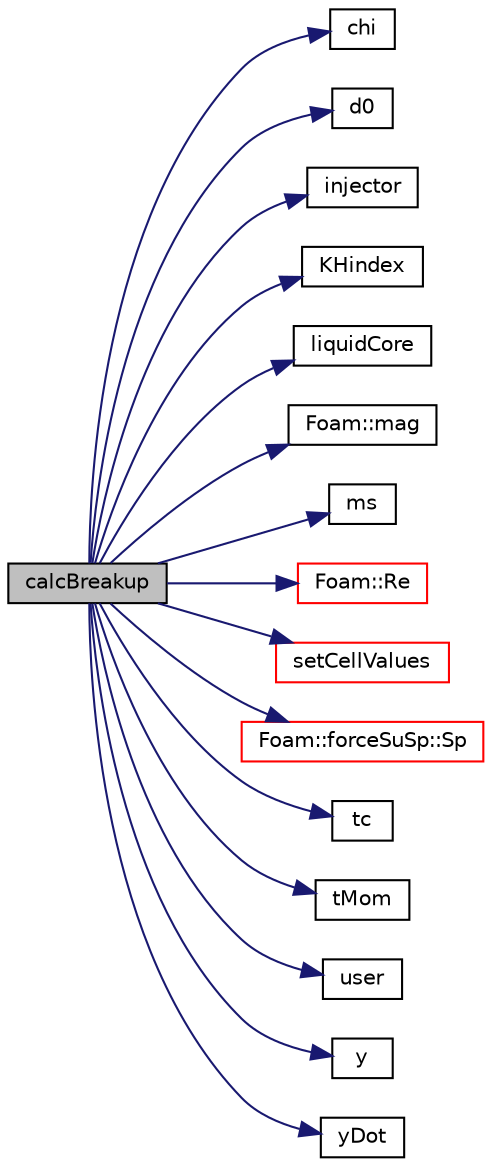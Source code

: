 digraph "calcBreakup"
{
  bgcolor="transparent";
  edge [fontname="Helvetica",fontsize="10",labelfontname="Helvetica",labelfontsize="10"];
  node [fontname="Helvetica",fontsize="10",shape=record];
  rankdir="LR";
  Node1 [label="calcBreakup",height=0.2,width=0.4,color="black", fillcolor="grey75", style="filled", fontcolor="black"];
  Node1 -> Node2 [color="midnightblue",fontsize="10",style="solid",fontname="Helvetica"];
  Node2 [label="chi",height=0.2,width=0.4,color="black",URL="$a02482.html#a9eb57571a3375d0c112736838d39f199",tooltip="Calculate the chi-factor for flash-boiling for the. "];
  Node1 -> Node3 [color="midnightblue",fontsize="10",style="solid",fontname="Helvetica"];
  Node3 [label="d0",height=0.2,width=0.4,color="black",URL="$a02482.html#a4ff6edc55da7d8c5ab00cdf3ff3999b7",tooltip="Return const access to initial droplet diameter. "];
  Node1 -> Node4 [color="midnightblue",fontsize="10",style="solid",fontname="Helvetica"];
  Node4 [label="injector",height=0.2,width=0.4,color="black",URL="$a02482.html#a468ada3e18cb5367f4f88716077208f1",tooltip="Return const access to injector id. "];
  Node1 -> Node5 [color="midnightblue",fontsize="10",style="solid",fontname="Helvetica"];
  Node5 [label="KHindex",height=0.2,width=0.4,color="black",URL="$a02482.html#abdefde9c7da8c85af3d878876b0e3a94",tooltip="Return const access to Kelvin-Helmholtz breakup index. "];
  Node1 -> Node6 [color="midnightblue",fontsize="10",style="solid",fontname="Helvetica"];
  Node6 [label="liquidCore",height=0.2,width=0.4,color="black",URL="$a02482.html#ad0e170c9747b16f03fc1285d8b20ac54",tooltip="Return const access to liquid core. "];
  Node1 -> Node7 [color="midnightblue",fontsize="10",style="solid",fontname="Helvetica"];
  Node7 [label="Foam::mag",height=0.2,width=0.4,color="black",URL="$a10979.html#a929da2a3fdcf3dacbbe0487d3a330dae"];
  Node1 -> Node8 [color="midnightblue",fontsize="10",style="solid",fontname="Helvetica"];
  Node8 [label="ms",height=0.2,width=0.4,color="black",URL="$a02482.html#a866cb8493428411d3a7f41af59b9a018",tooltip="Return const access to stripped parcel mass. "];
  Node1 -> Node9 [color="midnightblue",fontsize="10",style="solid",fontname="Helvetica"];
  Node9 [label="Foam::Re",height=0.2,width=0.4,color="red",URL="$a10979.html#affa366970bcbe0f7ccf7c85557a3e12b"];
  Node1 -> Node10 [color="midnightblue",fontsize="10",style="solid",fontname="Helvetica"];
  Node10 [label="setCellValues",height=0.2,width=0.4,color="red",URL="$a02482.html#ad8f8e29c218563cbc811689b2b2ddb28",tooltip="Set cell values. "];
  Node1 -> Node11 [color="midnightblue",fontsize="10",style="solid",fontname="Helvetica"];
  Node11 [label="Foam::forceSuSp::Sp",height=0.2,width=0.4,color="red",URL="$a00867.html#acfcc3fd27c35d541f661e17aec7592a1",tooltip="Return const access to the implicit coefficient [kg/s]. "];
  Node1 -> Node12 [color="midnightblue",fontsize="10",style="solid",fontname="Helvetica"];
  Node12 [label="tc",height=0.2,width=0.4,color="black",URL="$a02482.html#a771edeca9ba5ede9e726452450bf959a",tooltip="Return const access to atomization characteristic time. "];
  Node1 -> Node13 [color="midnightblue",fontsize="10",style="solid",fontname="Helvetica"];
  Node13 [label="tMom",height=0.2,width=0.4,color="black",URL="$a02482.html#aa931e86adad499c2e802a194404a85ab",tooltip="Return const access to momentum relaxation time. "];
  Node1 -> Node14 [color="midnightblue",fontsize="10",style="solid",fontname="Helvetica"];
  Node14 [label="user",height=0.2,width=0.4,color="black",URL="$a02482.html#a6ecbea9e5bdf98bdfb7db0b2a5f2ba87",tooltip="Return const access to passive user scalar. "];
  Node1 -> Node15 [color="midnightblue",fontsize="10",style="solid",fontname="Helvetica"];
  Node15 [label="y",height=0.2,width=0.4,color="black",URL="$a02482.html#a5beeed32e16d04efe31436360113a5ad",tooltip="Return const access to spherical deviation. "];
  Node1 -> Node16 [color="midnightblue",fontsize="10",style="solid",fontname="Helvetica"];
  Node16 [label="yDot",height=0.2,width=0.4,color="black",URL="$a02482.html#a60730c1f30a0034301bf83969e383fa1",tooltip="Return const access to rate of change of spherical deviation. "];
}
